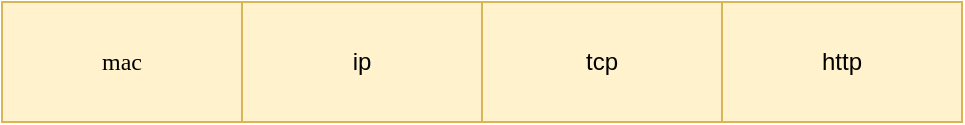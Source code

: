 <mxfile version="21.0.2" type="github">
  <diagram name="第 1 页" id="Ai8tO5YwRyKuzJZUhTcz">
    <mxGraphModel dx="691" dy="373" grid="1" gridSize="10" guides="1" tooltips="1" connect="1" arrows="1" fold="1" page="1" pageScale="1" pageWidth="827" pageHeight="1169" math="0" shadow="0">
      <root>
        <mxCell id="0" />
        <mxCell id="1" parent="0" />
        <mxCell id="P1lnwVUBMFY-5ITvcdvU-1" value="mac" style="rounded=0;whiteSpace=wrap;html=1;fontFamily=Georgia;fillColor=#fff2cc;strokeColor=#d6b656;" vertex="1" parent="1">
          <mxGeometry x="130" width="120" height="60" as="geometry" />
        </mxCell>
        <mxCell id="P1lnwVUBMFY-5ITvcdvU-2" value="ip" style="rounded=0;whiteSpace=wrap;html=1;fillColor=#fff2cc;strokeColor=#d6b656;" vertex="1" parent="1">
          <mxGeometry x="250" width="120" height="60" as="geometry" />
        </mxCell>
        <mxCell id="P1lnwVUBMFY-5ITvcdvU-3" value="tcp" style="rounded=0;whiteSpace=wrap;html=1;fillColor=#fff2cc;strokeColor=#d6b656;" vertex="1" parent="1">
          <mxGeometry x="370" width="120" height="60" as="geometry" />
        </mxCell>
        <mxCell id="P1lnwVUBMFY-5ITvcdvU-4" value="http" style="rounded=0;whiteSpace=wrap;html=1;fillColor=#fff2cc;strokeColor=#d6b656;" vertex="1" parent="1">
          <mxGeometry x="490" width="120" height="60" as="geometry" />
        </mxCell>
      </root>
    </mxGraphModel>
  </diagram>
</mxfile>
